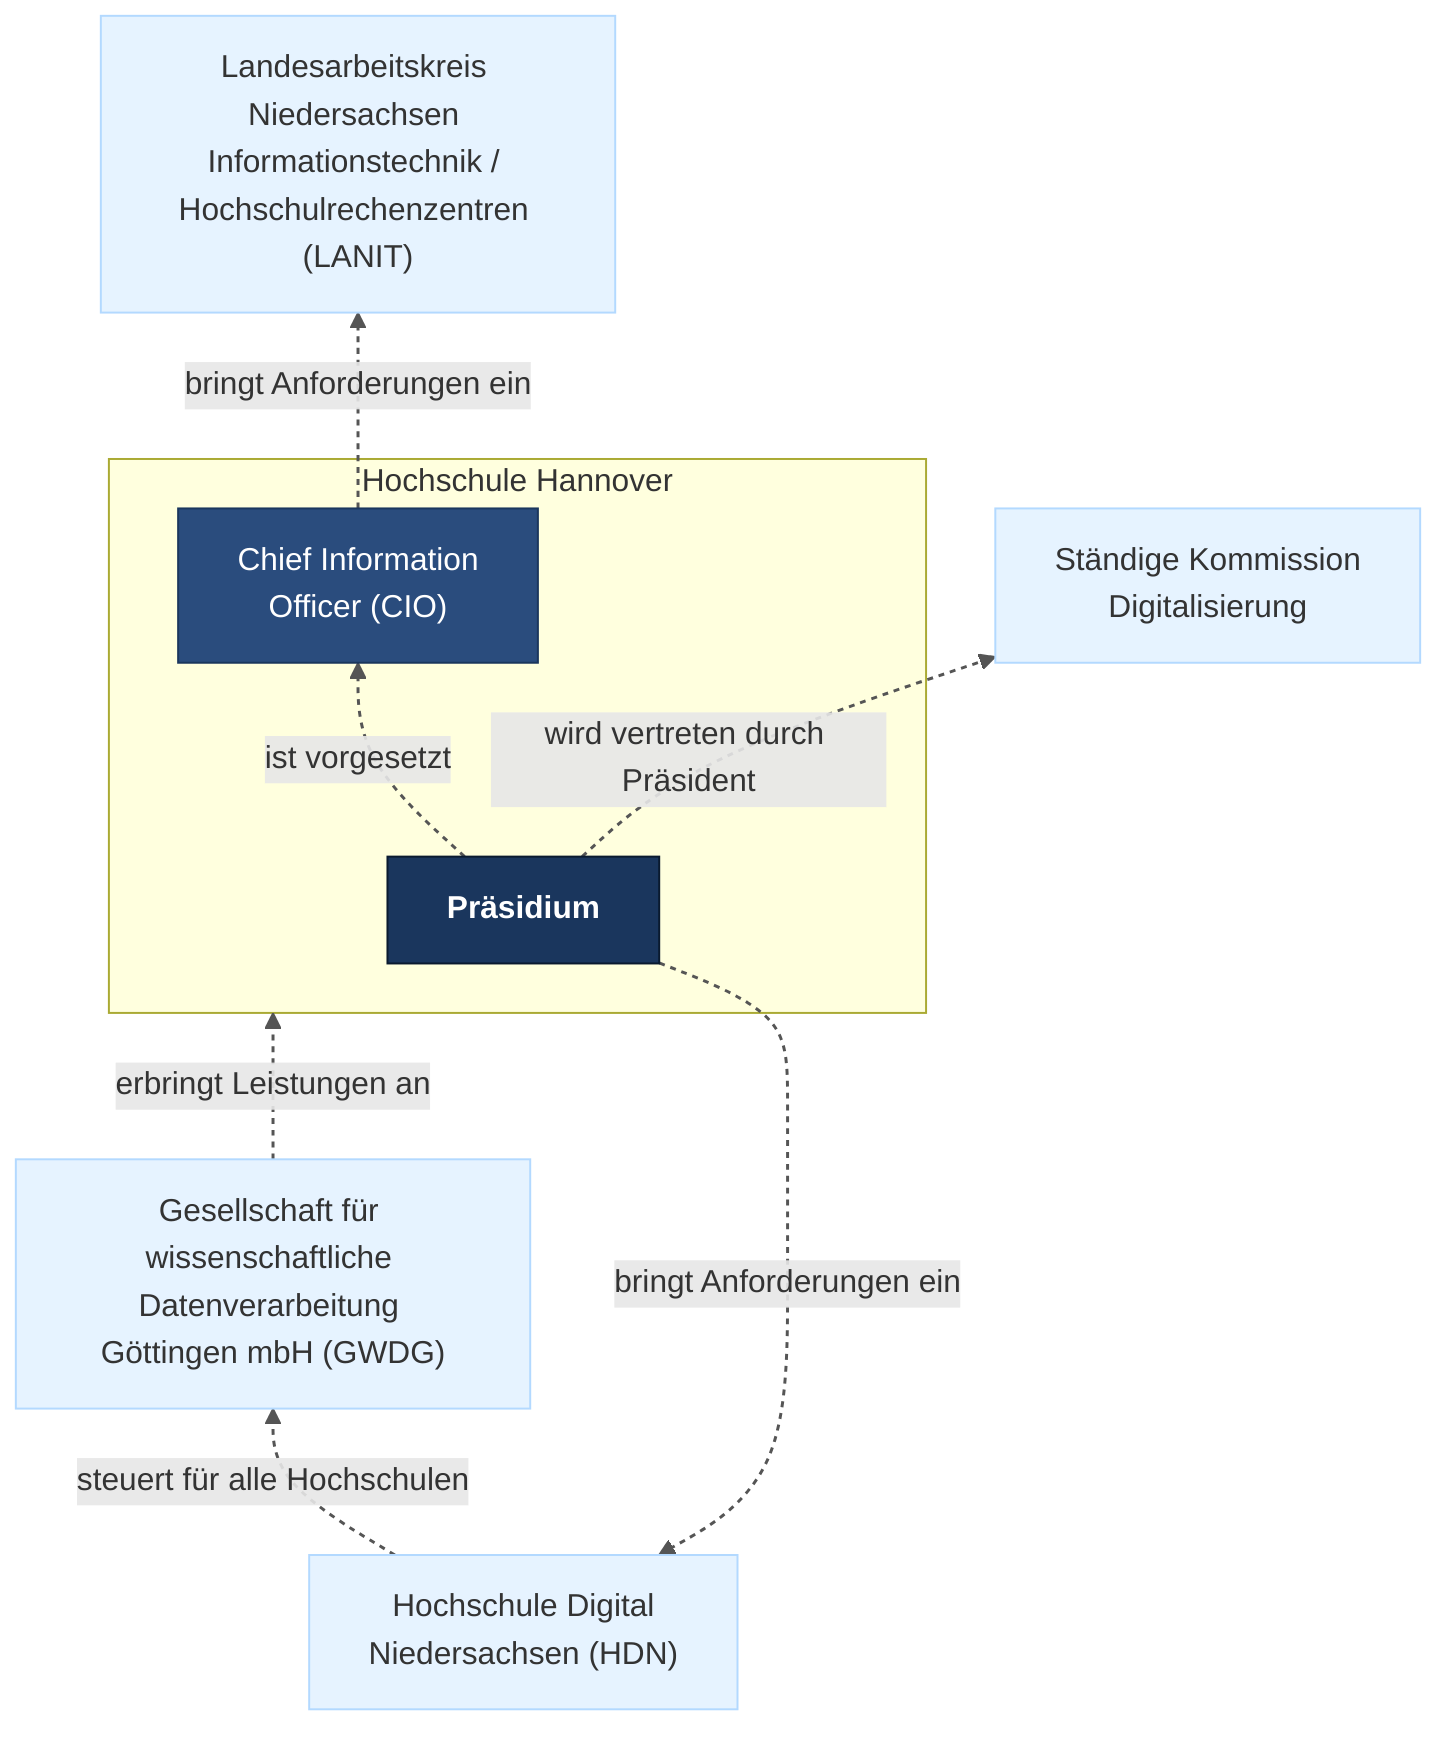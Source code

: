 %%{init: {
  "theme": "dark", 
  "themeVariables": {
    "fontFamily": "'FF Unit Pro', cursive, sans-serif", 
    "fontSize": "20px",
    "primaryColor": "#fafafa",
    "primaryBorderColor": "#333333",
    "background": "#fffdf8",
    "mainBkg": "#fffdf8",
    "lineColor": "#555555",
    "textColor": "#666666"
  }, 
  "flowchart": {
    "diagramPadding": 32, 
    "nodeSpacing": 50, 
    "rankSpacing": 70, 
    "curve": "basis"
  }
}}%%
flowchart BT
    %% Stile für den Handgezeichnet-Look
    linkStyle default stroke:#555555,stroke-width:1.5px,stroke-dasharray: 3 3
    
    %% Externe Organisationen
    HDN["Hochschule Digital<br/>Niedersachsen (HDN)"]:::ebene0
    LANIT["Landesarbeitskreis Niedersachsen Informationstechnik / Hochschulrechenzentren (LANIT)"]:::ebene0
    GWDG["Gesellschaft für wissenschaftliche Datenverarbeitung Göttingen mbH (GWDG)"]:::ebene0
    
    %% Ständige Kommission als eigenständiger Knoten
    SKD["Ständige Kommission<br/>Digitalisierung"]:::ebene0
    
    %% Hochschule Hannover
    subgraph HsH["Hochschule Hannover"]
        Praesidium["Präsidium"]:::ebene1
        CIO["Chief Information<br/>Officer (CIO)"]:::ebene2
    end
    
    %% Verbindungen
    Praesidium --> |"bringt Anforderungen ein"| HDN
    CIO --> |"bringt Anforderungen ein"| LANIT
    Praesidium --> |"ist vorgesetzt"| CIO
    GWDG --> |"erbringt Leistungen an"| HsH
    Praesidium --> |"wird vertreten durch Präsident"| SKD
    HDN --> |"steuert für alle Hochschulen"| GWDG
    
    %% Farbdefinitionen
    classDef ebene0 fill:#E6F3FF,stroke:#B3D9FF,stroke-width:1px,color:#333333
    classDef ebene1 fill:#1A365D,stroke:#0A1A2F,stroke-width:1px,color:#FFFFFF,font-weight:bold
    classDef ebene2 fill:#2A4C7D,stroke:#1A365D,stroke-width:1px,color:#FFFFFF
